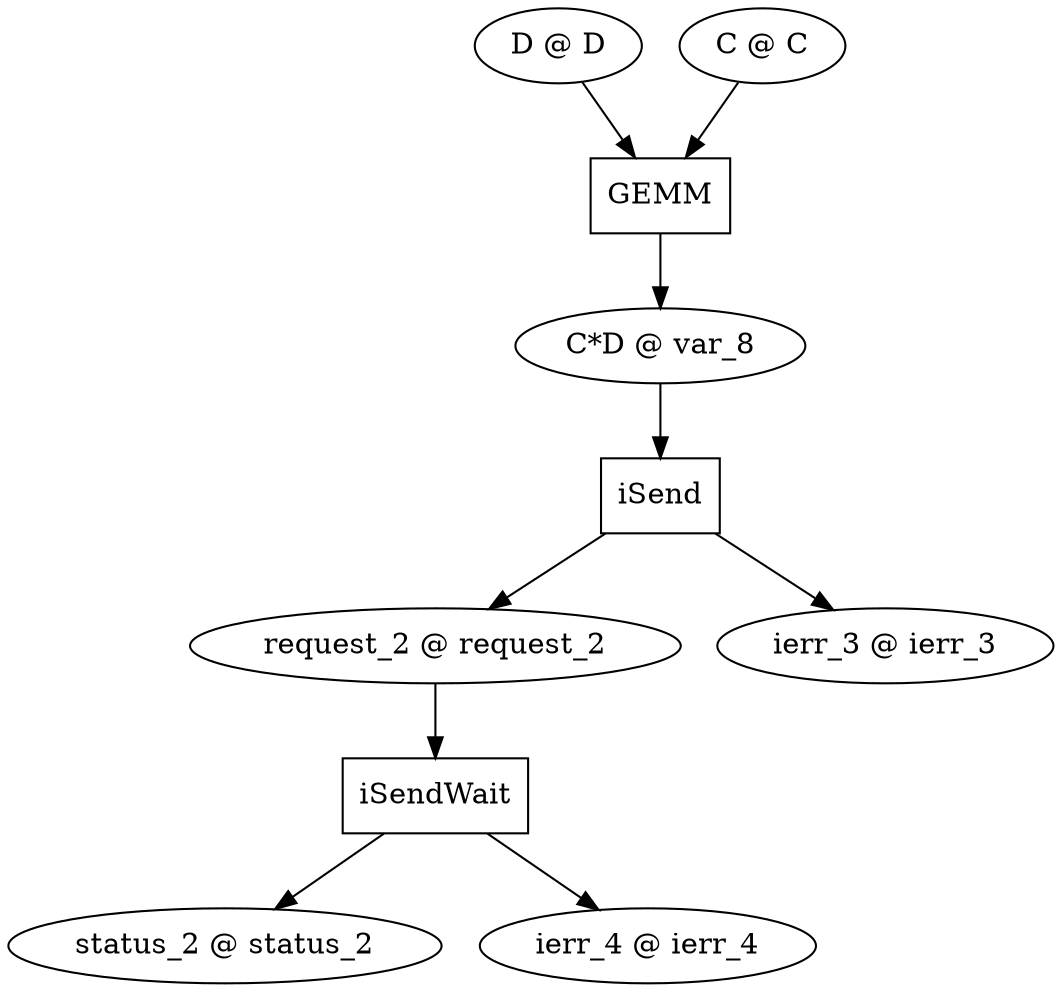 
digraph{

rankdir=TD

"D @ D" [shape=ellipse]
"C @ C" [shape=ellipse]
"C*D @ var_8" [shape=ellipse]
"request_2 @ request_2" [shape=ellipse]
"ierr_3 @ ierr_3" [shape=ellipse]
"status_2 @ status_2" [shape=ellipse]
"ierr_4 @ ierr_4" [shape=ellipse]

"[1.0 @ var, C @ C, D @ D, 0.0 @ var_2, 0 @ var_8] -> GEMM -> [C*D @ var_8]" [shape=box, label="GEMM"]
"[C*D @ var_8] -> iSend -> [request_2 @ request_2, ierr_3 @ ierr_3]" [shape=box, label="iSend"]
"[request_2 @ request_2] -> iSendWait -> [status_2 @ status_2, ierr_4 @ ierr_4]" [shape=box, label="iSendWait"]

"C @ C" -> "[1.0 @ var, C @ C, D @ D, 0.0 @ var_2, 0 @ var_8] -> GEMM -> [C*D @ var_8]"
"D @ D" -> "[1.0 @ var, C @ C, D @ D, 0.0 @ var_2, 0 @ var_8] -> GEMM -> [C*D @ var_8]"
"[1.0 @ var, C @ C, D @ D, 0.0 @ var_2, 0 @ var_8] -> GEMM -> [C*D @ var_8]" -> "C*D @ var_8"
"C*D @ var_8" -> "[C*D @ var_8] -> iSend -> [request_2 @ request_2, ierr_3 @ ierr_3]"
"[C*D @ var_8] -> iSend -> [request_2 @ request_2, ierr_3 @ ierr_3]" -> "request_2 @ request_2"
"[C*D @ var_8] -> iSend -> [request_2 @ request_2, ierr_3 @ ierr_3]" -> "ierr_3 @ ierr_3"
"request_2 @ request_2" -> "[request_2 @ request_2] -> iSendWait -> [status_2 @ status_2, ierr_4 @ ierr_4]"
"[request_2 @ request_2] -> iSendWait -> [status_2 @ status_2, ierr_4 @ ierr_4]" -> "status_2 @ status_2"
"[request_2 @ request_2] -> iSendWait -> [status_2 @ status_2, ierr_4 @ ierr_4]" -> "ierr_4 @ ierr_4"
}

